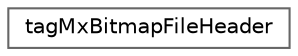 digraph "类继承关系图"
{
 // LATEX_PDF_SIZE
  bgcolor="transparent";
  edge [fontname=Helvetica,fontsize=10,labelfontname=Helvetica,labelfontsize=10];
  node [fontname=Helvetica,fontsize=10,shape=box,height=0.2,width=0.4];
  rankdir="LR";
  Node0 [label="tagMxBitmapFileHeader",height=0.2,width=0.4,color="grey40", fillcolor="white", style="filled",URL="$structtag_mx_bitmap_file_header.html",tooltip=" "];
}
